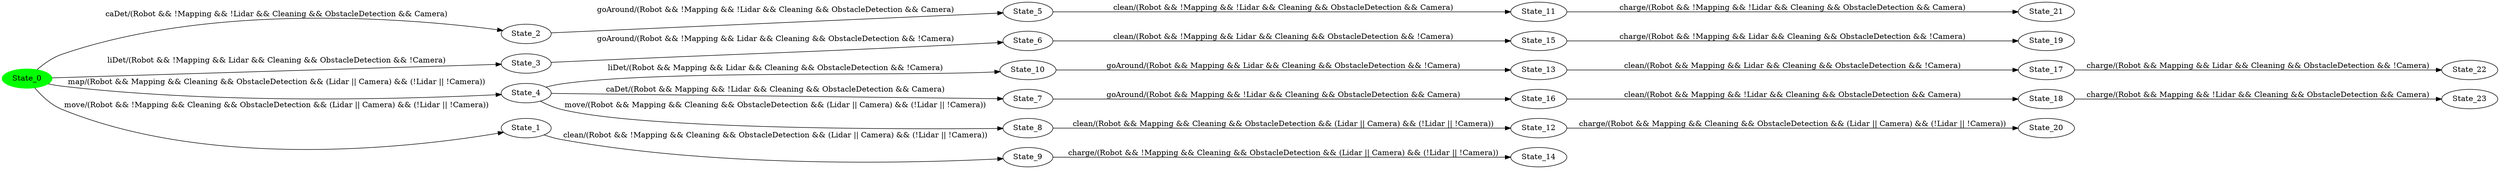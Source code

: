 digraph G {
rankdir=LR;
state0[ label = "State_0", style=filled, color=green ];
state1 [ label = "State_2" ];
state1 -> state2 [ label=" goAround/(Robot && !Mapping && !Lidar && Cleaning && ObstacleDetection && Camera) " ];
state3 [ label = "State_20" ];
state4 [ label = "State_3" ];
state4 -> state5 [ label=" goAround/(Robot && !Mapping && Lidar && Cleaning && ObstacleDetection && !Camera) " ];
state6 [ label = "State_10" ];
state6 -> state7 [ label=" goAround/(Robot && Mapping && Lidar && Cleaning && ObstacleDetection && !Camera) " ];
state8 [ label = "State_21" ];
state9 [ label = "State_4" ];
state9 -> state10 [ label=" caDet/(Robot && Mapping && !Lidar && Cleaning && ObstacleDetection && Camera) " ];
state9 -> state11 [ label=" move/(Robot && Mapping && Cleaning && ObstacleDetection && (Lidar || Camera) && (!Lidar || !Camera)) " ];
state9 -> state6 [ label=" liDet/(Robot && Mapping && Lidar && Cleaning && ObstacleDetection && !Camera) " ];
state12 [ label = "State_11" ];
state12 -> state8 [ label=" charge/(Robot && !Mapping && !Lidar && Cleaning && ObstacleDetection && Camera) " ];
state13 [ label = "State_22" ];
state2 [ label = "State_5" ];
state2 -> state12 [ label=" clean/(Robot && !Mapping && !Lidar && Cleaning && ObstacleDetection && Camera) " ];
state14 [ label = "State_12" ];
state14 -> state3 [ label=" charge/(Robot && Mapping && Cleaning && ObstacleDetection && (Lidar || Camera) && (!Lidar || !Camera)) " ];
state15 [ label = "State_23" ];
state0 -> state16 [ label=" move/(Robot && !Mapping && Cleaning && ObstacleDetection && (Lidar || Camera) && (!Lidar || !Camera)) " ];
state0 -> state1 [ label=" caDet/(Robot && !Mapping && !Lidar && Cleaning && ObstacleDetection && Camera) " ];
state0 -> state4 [ label=" liDet/(Robot && !Mapping && Lidar && Cleaning && ObstacleDetection && !Camera) " ];
state0 -> state9 [ label=" map/(Robot && Mapping && Cleaning && ObstacleDetection && (Lidar || Camera) && (!Lidar || !Camera)) " ];
state16 [ label = "State_1" ];
state16 -> state17 [ label=" clean/(Robot && !Mapping && Cleaning && ObstacleDetection && (Lidar || Camera) && (!Lidar || !Camera)) " ];
state5 [ label = "State_6" ];
state5 -> state18 [ label=" clean/(Robot && !Mapping && Lidar && Cleaning && ObstacleDetection && !Camera) " ];
state10 [ label = "State_7" ];
state10 -> state19 [ label=" goAround/(Robot && Mapping && !Lidar && Cleaning && ObstacleDetection && Camera) " ];
state11 [ label = "State_8" ];
state11 -> state14 [ label=" clean/(Robot && Mapping && Cleaning && ObstacleDetection && (Lidar || Camera) && (!Lidar || !Camera)) " ];
state17 [ label = "State_9" ];
state17 -> state20 [ label=" charge/(Robot && !Mapping && Cleaning && ObstacleDetection && (Lidar || Camera) && (!Lidar || !Camera)) " ];
state21 [ label = "State_17" ];
state21 -> state13 [ label=" charge/(Robot && Mapping && Lidar && Cleaning && ObstacleDetection && !Camera) " ];
state22 [ label = "State_18" ];
state22 -> state15 [ label=" charge/(Robot && Mapping && !Lidar && Cleaning && ObstacleDetection && Camera) " ];
state23 [ label = "State_19" ];
state7 [ label = "State_13" ];
state7 -> state21 [ label=" clean/(Robot && Mapping && Lidar && Cleaning && ObstacleDetection && !Camera) " ];
state20 [ label = "State_14" ];
state18 [ label = "State_15" ];
state18 -> state23 [ label=" charge/(Robot && !Mapping && Lidar && Cleaning && ObstacleDetection && !Camera) " ];
state19 [ label = "State_16" ];
state19 -> state22 [ label=" clean/(Robot && Mapping && !Lidar && Cleaning && ObstacleDetection && Camera) " ];
}
